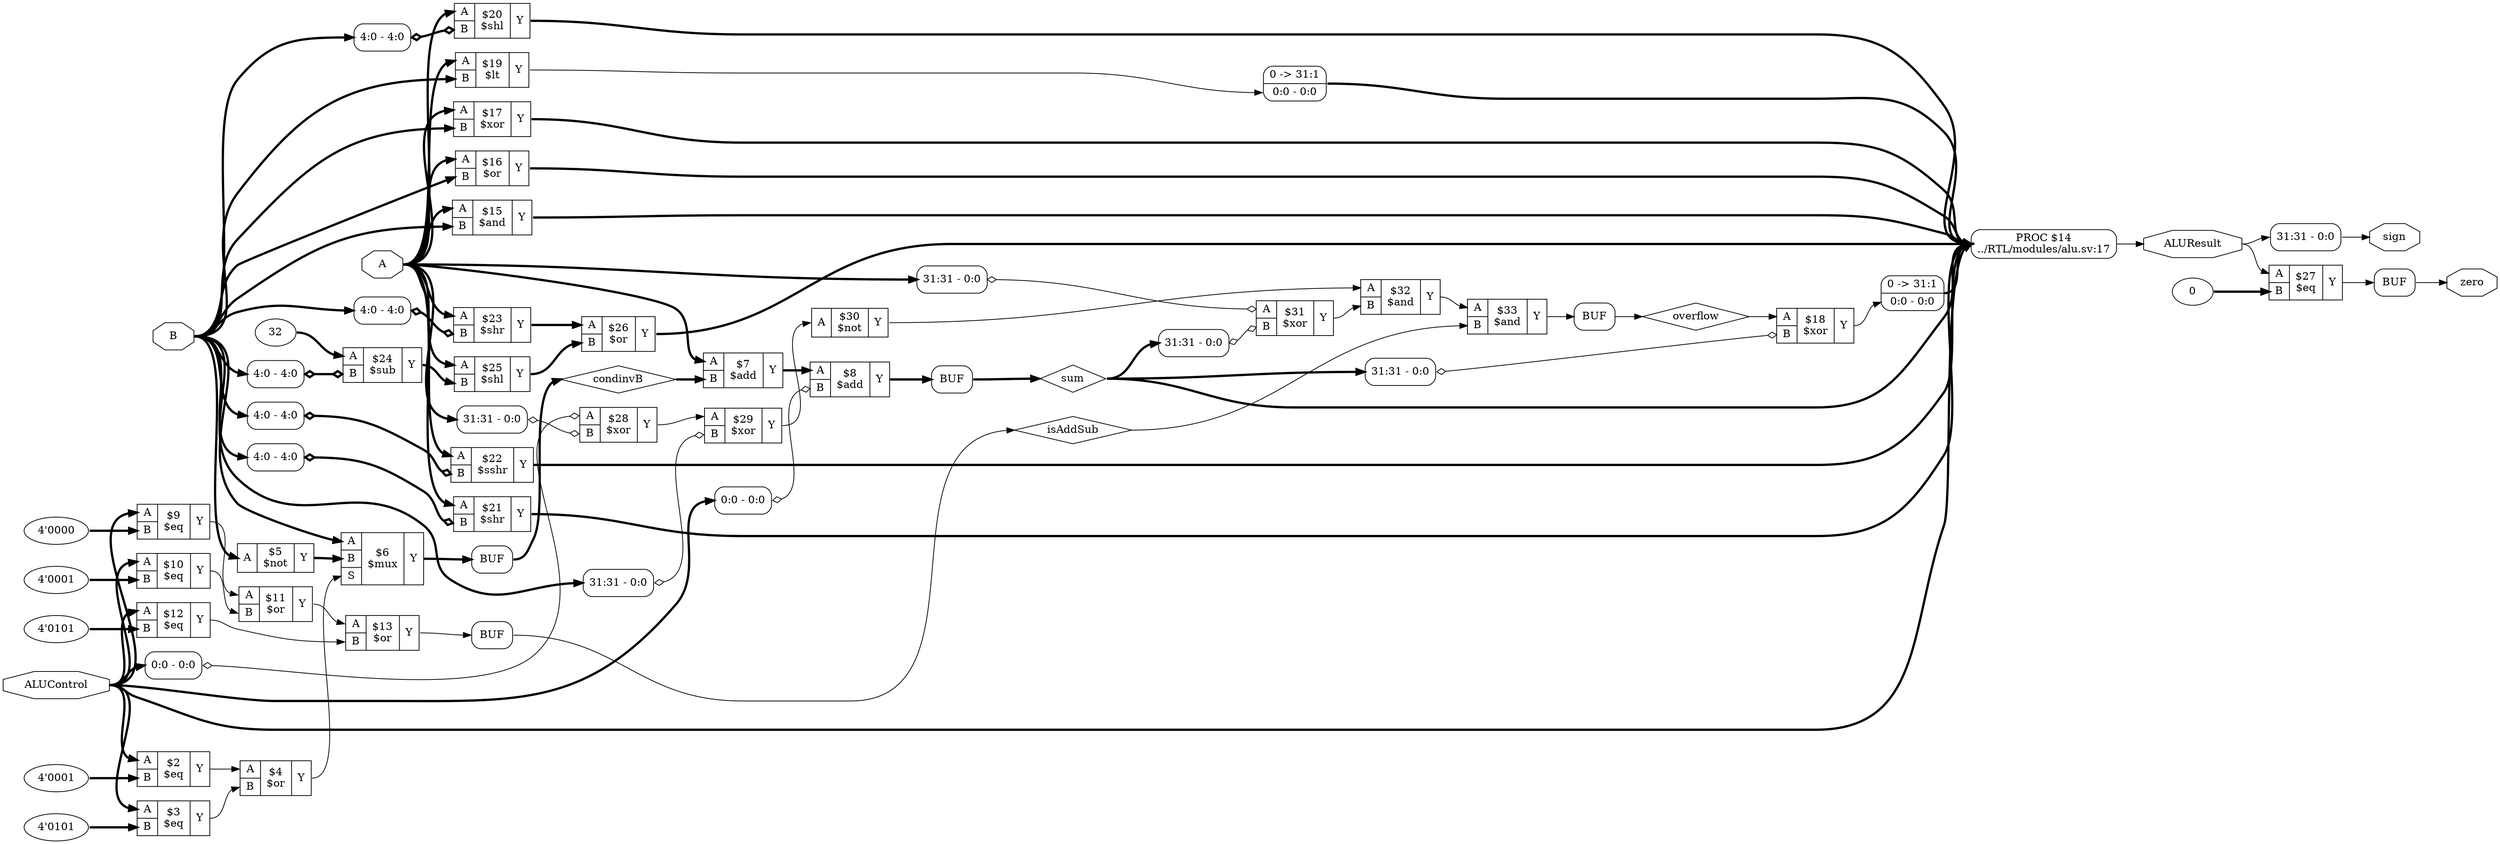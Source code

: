 digraph "alu" {
rankdir="LR";
remincross=true;
n34 [ shape=diamond, label="isAddSub", color="black", fontcolor="black" ];
n35 [ shape=diamond, label="overflow", color="black", fontcolor="black" ];
n36 [ shape=diamond, label="sum", color="black", fontcolor="black" ];
n37 [ shape=diamond, label="condinvB", color="black", fontcolor="black" ];
n38 [ shape=octagon, label="sign", color="black", fontcolor="black" ];
n39 [ shape=octagon, label="zero", color="black", fontcolor="black" ];
n40 [ shape=octagon, label="ALUControl", color="black", fontcolor="black" ];
n41 [ shape=octagon, label="ALUResult", color="black", fontcolor="black" ];
n42 [ shape=octagon, label="B", color="black", fontcolor="black" ];
n43 [ shape=octagon, label="A", color="black", fontcolor="black" ];
c45 [ shape=record, label="{{<p43> A|<p42> B}|$33\n$and|{<p44> Y}}" ];
c46 [ shape=record, label="{{<p43> A|<p42> B}|$32\n$and|{<p44> Y}}" ];
c47 [ shape=record, label="{{<p43> A|<p42> B}|$31\n$xor|{<p44> Y}}" ];
x0 [ shape=record, style=rounded, label="<s0> 31:31 - 0:0 " ];
x0:e -> c47:p42:w [arrowhead=odiamond, arrowtail=odiamond, dir=both, color="black", label=""];
x1 [ shape=record, style=rounded, label="<s0> 31:31 - 0:0 " ];
x1:e -> c47:p43:w [arrowhead=odiamond, arrowtail=odiamond, dir=both, color="black", label=""];
c48 [ shape=record, label="{{<p43> A}|$30\n$not|{<p44> Y}}" ];
c49 [ shape=record, label="{{<p43> A|<p42> B}|$29\n$xor|{<p44> Y}}" ];
x2 [ shape=record, style=rounded, label="<s0> 31:31 - 0:0 " ];
x2:e -> c49:p42:w [arrowhead=odiamond, arrowtail=odiamond, dir=both, color="black", label=""];
c50 [ shape=record, label="{{<p43> A|<p42> B}|$28\n$xor|{<p44> Y}}" ];
x3 [ shape=record, style=rounded, label="<s0> 31:31 - 0:0 " ];
x3:e -> c50:p42:w [arrowhead=odiamond, arrowtail=odiamond, dir=both, color="black", label=""];
x4 [ shape=record, style=rounded, label="<s0> 0:0 - 0:0 " ];
x4:e -> c50:p43:w [arrowhead=odiamond, arrowtail=odiamond, dir=both, color="black", label=""];
v5 [ label="0" ];
c51 [ shape=record, label="{{<p43> A|<p42> B}|$27\n$eq|{<p44> Y}}" ];
c52 [ shape=record, label="{{<p43> A|<p42> B}|$26\n$or|{<p44> Y}}" ];
c53 [ shape=record, label="{{<p43> A|<p42> B}|$25\n$shl|{<p44> Y}}" ];
v7 [ label="32" ];
c54 [ shape=record, label="{{<p43> A|<p42> B}|$24\n$sub|{<p44> Y}}" ];
x6 [ shape=record, style=rounded, label="<s0> 4:0 - 4:0 " ];
x6:e -> c54:p42:w [arrowhead=odiamond, arrowtail=odiamond, dir=both, color="black", style="setlinewidth(3)", label=""];
c55 [ shape=record, label="{{<p43> A|<p42> B}|$23\n$shr|{<p44> Y}}" ];
x8 [ shape=record, style=rounded, label="<s0> 4:0 - 4:0 " ];
x8:e -> c55:p42:w [arrowhead=odiamond, arrowtail=odiamond, dir=both, color="black", style="setlinewidth(3)", label=""];
c56 [ shape=record, label="{{<p43> A|<p42> B}|$22\n$sshr|{<p44> Y}}" ];
x9 [ shape=record, style=rounded, label="<s0> 4:0 - 4:0 " ];
x9:e -> c56:p42:w [arrowhead=odiamond, arrowtail=odiamond, dir=both, color="black", style="setlinewidth(3)", label=""];
c57 [ shape=record, label="{{<p43> A|<p42> B}|$21\n$shr|{<p44> Y}}" ];
x10 [ shape=record, style=rounded, label="<s0> 4:0 - 4:0 " ];
x10:e -> c57:p42:w [arrowhead=odiamond, arrowtail=odiamond, dir=both, color="black", style="setlinewidth(3)", label=""];
c58 [ shape=record, label="{{<p43> A|<p42> B}|$20\n$shl|{<p44> Y}}" ];
x11 [ shape=record, style=rounded, label="<s0> 4:0 - 4:0 " ];
x11:e -> c58:p42:w [arrowhead=odiamond, arrowtail=odiamond, dir=both, color="black", style="setlinewidth(3)", label=""];
c59 [ shape=record, label="{{<p43> A|<p42> B}|$19\n$lt|{<p44> Y}}" ];
c60 [ shape=record, label="{{<p43> A|<p42> B}|$18\n$xor|{<p44> Y}}" ];
x12 [ shape=record, style=rounded, label="<s0> 31:31 - 0:0 " ];
x12:e -> c60:p42:w [arrowhead=odiamond, arrowtail=odiamond, dir=both, color="black", label=""];
c61 [ shape=record, label="{{<p43> A|<p42> B}|$17\n$xor|{<p44> Y}}" ];
c62 [ shape=record, label="{{<p43> A|<p42> B}|$16\n$or|{<p44> Y}}" ];
c63 [ shape=record, label="{{<p43> A|<p42> B}|$15\n$and|{<p44> Y}}" ];
c64 [ shape=record, label="{{<p43> A|<p42> B}|$13\n$or|{<p44> Y}}" ];
v13 [ label="4'0101" ];
c65 [ shape=record, label="{{<p43> A|<p42> B}|$12\n$eq|{<p44> Y}}" ];
c66 [ shape=record, label="{{<p43> A|<p42> B}|$11\n$or|{<p44> Y}}" ];
v14 [ label="4'0001" ];
c67 [ shape=record, label="{{<p43> A|<p42> B}|$10\n$eq|{<p44> Y}}" ];
v15 [ label="4'0000" ];
c68 [ shape=record, label="{{<p43> A|<p42> B}|$9\n$eq|{<p44> Y}}" ];
c69 [ shape=record, label="{{<p43> A|<p42> B}|$8\n$add|{<p44> Y}}" ];
x16 [ shape=record, style=rounded, label="<s0> 0:0 - 0:0 " ];
x16:e -> c69:p42:w [arrowhead=odiamond, arrowtail=odiamond, dir=both, color="black", label=""];
c70 [ shape=record, label="{{<p43> A|<p42> B}|$7\n$add|{<p44> Y}}" ];
c72 [ shape=record, label="{{<p43> A|<p42> B|<p71> S}|$6\n$mux|{<p44> Y}}" ];
c73 [ shape=record, label="{{<p43> A}|$5\n$not|{<p44> Y}}" ];
c74 [ shape=record, label="{{<p43> A|<p42> B}|$4\n$or|{<p44> Y}}" ];
v17 [ label="4'0101" ];
c75 [ shape=record, label="{{<p43> A|<p42> B}|$3\n$eq|{<p44> Y}}" ];
v18 [ label="4'0001" ];
c76 [ shape=record, label="{{<p43> A|<p42> B}|$2\n$eq|{<p44> Y}}" ];
x20 [ shape=record, style=rounded, label="0 -&gt; 31:1 |<s0> 0:0 - 0:0 " ];
x21 [ shape=record, style=rounded, label="0 -&gt; 31:1 |<s0> 0:0 - 0:0 " ];
p19 [shape=box, style=rounded, label="PROC $14\n../RTL/modules/alu.sv:17"];
x22 [shape=box, style=rounded, label="BUF"];
x23 [shape=box, style=rounded, label="BUF"];
x24 [shape=box, style=rounded, label="BUF"];
x25 [shape=box, style=rounded, label="BUF"];
x26 [ shape=record, style=rounded, label="<s0> 31:31 - 0:0 " ];
x27 [shape=box, style=rounded, label="BUF"];
c45:p44:e -> x27:w:w [color="black", label=""];
c54:p44:e -> c53:p42:w [color="black", style="setlinewidth(3)", label=""];
c55:p44:e -> c52:p43:w [color="black", style="setlinewidth(3)", label=""];
c56:p44:e -> p19:w [color="black", style="setlinewidth(3)", label=""];
c57:p44:e -> p19:w [color="black", style="setlinewidth(3)", label=""];
c58:p44:e -> p19:w [color="black", style="setlinewidth(3)", label=""];
c59:p44:e -> x21:s0:w [color="black", label=""];
c60:p44:e -> x20:s0:w [color="black", label=""];
c61:p44:e -> p19:w [color="black", style="setlinewidth(3)", label=""];
c62:p44:e -> p19:w [color="black", style="setlinewidth(3)", label=""];
c63:p44:e -> p19:w [color="black", style="setlinewidth(3)", label=""];
c46:p44:e -> c45:p43:w [color="black", label=""];
c64:p44:e -> x24:w:w [color="black", label=""];
c65:p44:e -> c64:p42:w [color="black", label=""];
c66:p44:e -> c64:p43:w [color="black", label=""];
c67:p44:e -> c66:p42:w [color="black", label=""];
c68:p44:e -> c66:p43:w [color="black", label=""];
c69:p44:e -> x23:w:w [color="black", style="setlinewidth(3)", label=""];
c70:p44:e -> c69:p43:w [color="black", style="setlinewidth(3)", label=""];
c72:p44:e -> x22:w:w [color="black", style="setlinewidth(3)", label=""];
c47:p44:e -> c46:p42:w [color="black", label=""];
c73:p44:e -> c72:p42:w [color="black", style="setlinewidth(3)", label=""];
c74:p44:e -> c72:p71:w [color="black", label=""];
c75:p44:e -> c74:p42:w [color="black", label=""];
c76:p44:e -> c74:p43:w [color="black", label=""];
x24:e:e -> n34:w [color="black", label=""];
n34:e -> c45:p42:w [color="black", label=""];
x27:e:e -> n35:w [color="black", label=""];
n35:e -> c60:p43:w [color="black", label=""];
x23:e:e -> n36:w [color="black", style="setlinewidth(3)", label=""];
n36:e -> p19:w [color="black", style="setlinewidth(3)", label=""];
n36:e -> x0:s0:w [color="black", style="setlinewidth(3)", label=""];
n36:e -> x12:s0:w [color="black", style="setlinewidth(3)", label=""];
x22:e:e -> n37:w [color="black", style="setlinewidth(3)", label=""];
n37:e -> c70:p42:w [color="black", style="setlinewidth(3)", label=""];
x26:e -> n38:w [color="black", label=""];
x25:e:e -> n39:w [color="black", label=""];
c48:p44:e -> c46:p43:w [color="black", label=""];
n40:e -> c65:p43:w [color="black", style="setlinewidth(3)", label=""];
n40:e -> c67:p43:w [color="black", style="setlinewidth(3)", label=""];
n40:e -> c68:p43:w [color="black", style="setlinewidth(3)", label=""];
n40:e -> c75:p43:w [color="black", style="setlinewidth(3)", label=""];
n40:e -> c76:p43:w [color="black", style="setlinewidth(3)", label=""];
n40:e -> p19:w [color="black", style="setlinewidth(3)", label=""];
n40:e -> x16:s0:w [color="black", style="setlinewidth(3)", label=""];
n40:e -> x4:s0:w [color="black", style="setlinewidth(3)", label=""];
p19:e -> n41:w [color="black", label=""];
n41:e -> c51:p43:w [color="black", label=""];
n41:e -> x26:s0:w [color="black", label=""];
n42:e -> c59:p42:w [color="black", style="setlinewidth(3)", label=""];
n42:e -> c61:p42:w [color="black", style="setlinewidth(3)", label=""];
n42:e -> c62:p42:w [color="black", style="setlinewidth(3)", label=""];
n42:e -> c63:p42:w [color="black", style="setlinewidth(3)", label=""];
n42:e -> c72:p43:w [color="black", style="setlinewidth(3)", label=""];
n42:e -> c73:p43:w [color="black", style="setlinewidth(3)", label=""];
n42:e -> x10:s0:w [color="black", style="setlinewidth(3)", label=""];
n42:e -> x11:s0:w [color="black", style="setlinewidth(3)", label=""];
n42:e -> x2:s0:w [color="black", style="setlinewidth(3)", label=""];
n42:e -> x6:s0:w [color="black", style="setlinewidth(3)", label=""];
n42:e -> x8:s0:w [color="black", style="setlinewidth(3)", label=""];
n42:e -> x9:s0:w [color="black", style="setlinewidth(3)", label=""];
n43:e -> c53:p43:w [color="black", style="setlinewidth(3)", label=""];
n43:e -> c55:p43:w [color="black", style="setlinewidth(3)", label=""];
n43:e -> c56:p43:w [color="black", style="setlinewidth(3)", label=""];
n43:e -> c57:p43:w [color="black", style="setlinewidth(3)", label=""];
n43:e -> c58:p43:w [color="black", style="setlinewidth(3)", label=""];
n43:e -> c59:p43:w [color="black", style="setlinewidth(3)", label=""];
n43:e -> c61:p43:w [color="black", style="setlinewidth(3)", label=""];
n43:e -> c62:p43:w [color="black", style="setlinewidth(3)", label=""];
n43:e -> c63:p43:w [color="black", style="setlinewidth(3)", label=""];
n43:e -> c70:p43:w [color="black", style="setlinewidth(3)", label=""];
n43:e -> x1:s0:w [color="black", style="setlinewidth(3)", label=""];
n43:e -> x3:s0:w [color="black", style="setlinewidth(3)", label=""];
c49:p44:e -> c48:p43:w [color="black", label=""];
c50:p44:e -> c49:p43:w [color="black", label=""];
c51:p44:e -> x25:w:w [color="black", label=""];
c52:p44:e -> p19:w [color="black", style="setlinewidth(3)", label=""];
c53:p44:e -> c52:p42:w [color="black", style="setlinewidth(3)", label=""];
v13:e -> c65:p42:w [color="black", style="setlinewidth(3)", label=""];
v14:e -> c67:p42:w [color="black", style="setlinewidth(3)", label=""];
v15:e -> c68:p42:w [color="black", style="setlinewidth(3)", label=""];
v17:e -> c75:p42:w [color="black", style="setlinewidth(3)", label=""];
v18:e -> c76:p42:w [color="black", style="setlinewidth(3)", label=""];
v5:e -> c51:p42:w [color="black", style="setlinewidth(3)", label=""];
v7:e -> c54:p43:w [color="black", style="setlinewidth(3)", label=""];
x20:e -> p19:w [color="black", style="setlinewidth(3)", label=""];
x21:e -> p19:w [color="black", style="setlinewidth(3)", label=""];
}
